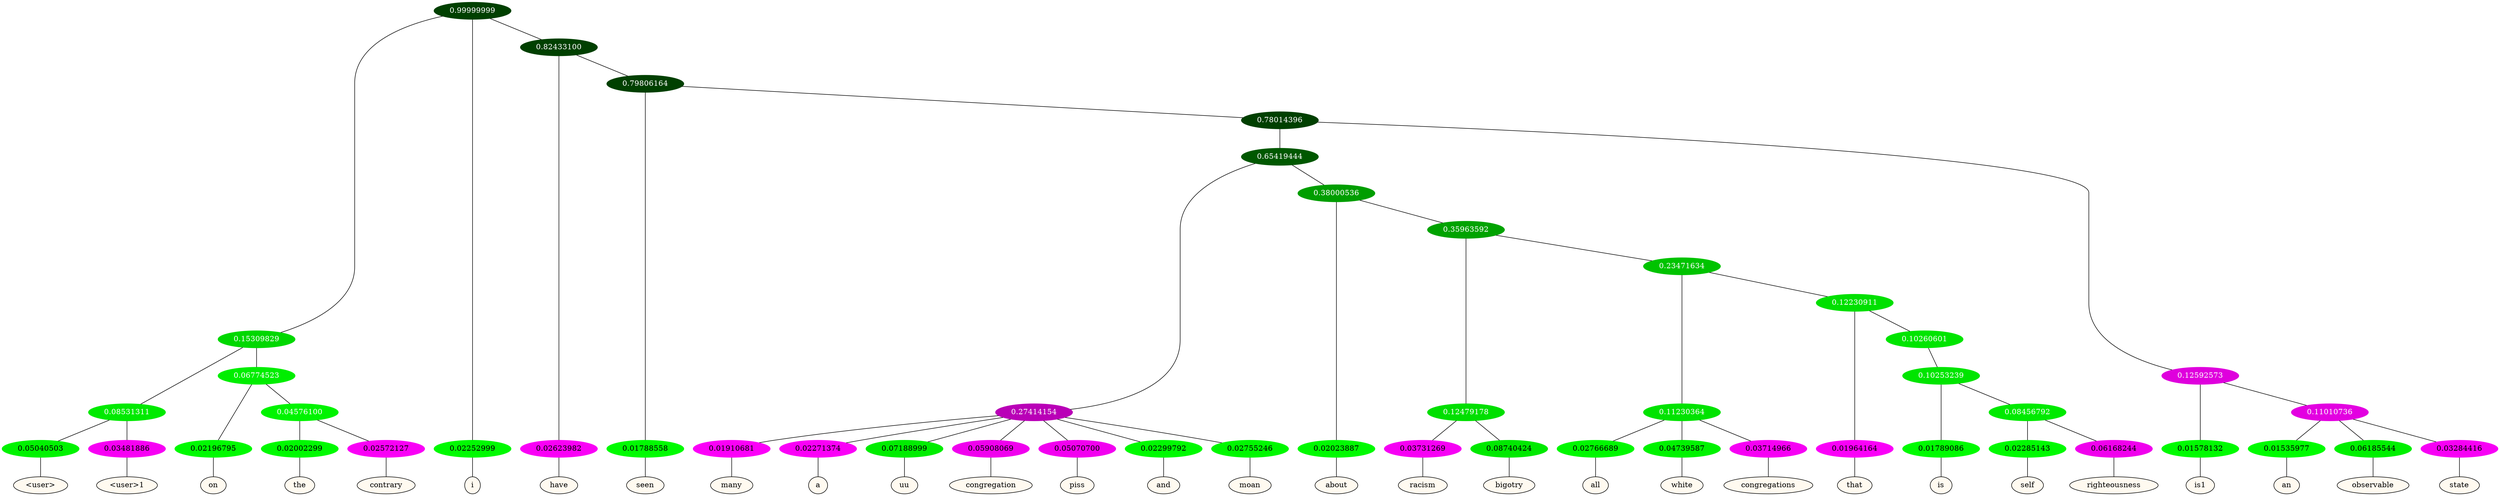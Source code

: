 graph {
	node [format=png height=0.15 nodesep=0.001 ordering=out overlap=prism overlap_scaling=0.01 ranksep=0.001 ratio=0.2 style=filled width=0.15]
	{
		rank=same
		a_w_8 [label="\<user\>" color=black fillcolor=floralwhite style="filled,solid"]
		a_w_9 [label="\<user\>1" color=black fillcolor=floralwhite style="filled,solid"]
		a_w_10 [label=on color=black fillcolor=floralwhite style="filled,solid"]
		a_w_14 [label=the color=black fillcolor=floralwhite style="filled,solid"]
		a_w_15 [label=contrary color=black fillcolor=floralwhite style="filled,solid"]
		a_w_2 [label=i color=black fillcolor=floralwhite style="filled,solid"]
		a_w_6 [label=have color=black fillcolor=floralwhite style="filled,solid"]
		a_w_12 [label=seen color=black fillcolor=floralwhite style="filled,solid"]
		a_w_22 [label=many color=black fillcolor=floralwhite style="filled,solid"]
		a_w_23 [label=a color=black fillcolor=floralwhite style="filled,solid"]
		a_w_24 [label=uu color=black fillcolor=floralwhite style="filled,solid"]
		a_w_25 [label=congregation color=black fillcolor=floralwhite style="filled,solid"]
		a_w_26 [label=piss color=black fillcolor=floralwhite style="filled,solid"]
		a_w_27 [label=and color=black fillcolor=floralwhite style="filled,solid"]
		a_w_28 [label=moan color=black fillcolor=floralwhite style="filled,solid"]
		a_w_29 [label=about color=black fillcolor=floralwhite style="filled,solid"]
		a_w_36 [label=racism color=black fillcolor=floralwhite style="filled,solid"]
		a_w_37 [label=bigotry color=black fillcolor=floralwhite style="filled,solid"]
		a_w_40 [label=all color=black fillcolor=floralwhite style="filled,solid"]
		a_w_41 [label=white color=black fillcolor=floralwhite style="filled,solid"]
		a_w_42 [label=congregations color=black fillcolor=floralwhite style="filled,solid"]
		a_w_43 [label=that color=black fillcolor=floralwhite style="filled,solid"]
		a_w_46 [label=is color=black fillcolor=floralwhite style="filled,solid"]
		a_w_48 [label=self color=black fillcolor=floralwhite style="filled,solid"]
		a_w_49 [label=righteousness color=black fillcolor=floralwhite style="filled,solid"]
		a_w_20 [label=is1 color=black fillcolor=floralwhite style="filled,solid"]
		a_w_31 [label=an color=black fillcolor=floralwhite style="filled,solid"]
		a_w_32 [label=observable color=black fillcolor=floralwhite style="filled,solid"]
		a_w_33 [label=state color=black fillcolor=floralwhite style="filled,solid"]
	}
	a_n_8 -- a_w_8
	a_n_9 -- a_w_9
	a_n_10 -- a_w_10
	a_n_14 -- a_w_14
	a_n_15 -- a_w_15
	a_n_2 -- a_w_2
	a_n_6 -- a_w_6
	a_n_12 -- a_w_12
	a_n_22 -- a_w_22
	a_n_23 -- a_w_23
	a_n_24 -- a_w_24
	a_n_25 -- a_w_25
	a_n_26 -- a_w_26
	a_n_27 -- a_w_27
	a_n_28 -- a_w_28
	a_n_29 -- a_w_29
	a_n_36 -- a_w_36
	a_n_37 -- a_w_37
	a_n_40 -- a_w_40
	a_n_41 -- a_w_41
	a_n_42 -- a_w_42
	a_n_43 -- a_w_43
	a_n_46 -- a_w_46
	a_n_48 -- a_w_48
	a_n_49 -- a_w_49
	a_n_20 -- a_w_20
	a_n_31 -- a_w_31
	a_n_32 -- a_w_32
	a_n_33 -- a_w_33
	{
		rank=same
		a_n_8 [label=0.05040503 color="0.334 1.000 0.950" fontcolor=black]
		a_n_9 [label=0.03481886 color="0.835 1.000 0.965" fontcolor=black]
		a_n_10 [label=0.02196795 color="0.334 1.000 0.978" fontcolor=black]
		a_n_14 [label=0.02002299 color="0.334 1.000 0.980" fontcolor=black]
		a_n_15 [label=0.02572127 color="0.835 1.000 0.974" fontcolor=black]
		a_n_2 [label=0.02252999 color="0.334 1.000 0.977" fontcolor=black]
		a_n_6 [label=0.02623982 color="0.835 1.000 0.974" fontcolor=black]
		a_n_12 [label=0.01788558 color="0.334 1.000 0.982" fontcolor=black]
		a_n_22 [label=0.01910681 color="0.835 1.000 0.981" fontcolor=black]
		a_n_23 [label=0.02271374 color="0.835 1.000 0.977" fontcolor=black]
		a_n_24 [label=0.07188999 color="0.334 1.000 0.928" fontcolor=black]
		a_n_25 [label=0.05908069 color="0.835 1.000 0.941" fontcolor=black]
		a_n_26 [label=0.05070700 color="0.835 1.000 0.949" fontcolor=black]
		a_n_27 [label=0.02299792 color="0.334 1.000 0.977" fontcolor=black]
		a_n_28 [label=0.02755246 color="0.334 1.000 0.972" fontcolor=black]
		a_n_29 [label=0.02023887 color="0.334 1.000 0.980" fontcolor=black]
		a_n_36 [label=0.03731269 color="0.835 1.000 0.963" fontcolor=black]
		a_n_37 [label=0.08740424 color="0.334 1.000 0.913" fontcolor=black]
		a_n_40 [label=0.02766689 color="0.334 1.000 0.972" fontcolor=black]
		a_n_41 [label=0.04739587 color="0.334 1.000 0.953" fontcolor=black]
		a_n_42 [label=0.03714966 color="0.835 1.000 0.963" fontcolor=black]
		a_n_43 [label=0.01964164 color="0.835 1.000 0.980" fontcolor=black]
		a_n_46 [label=0.01789086 color="0.334 1.000 0.982" fontcolor=black]
		a_n_48 [label=0.02285143 color="0.334 1.000 0.977" fontcolor=black]
		a_n_49 [label=0.06168244 color="0.835 1.000 0.938" fontcolor=black]
		a_n_20 [label=0.01578132 color="0.334 1.000 0.984" fontcolor=black]
		a_n_31 [label=0.01535977 color="0.334 1.000 0.985" fontcolor=black]
		a_n_32 [label=0.06185544 color="0.334 1.000 0.938" fontcolor=black]
		a_n_33 [label=0.03284416 color="0.835 1.000 0.967" fontcolor=black]
	}
	a_n_0 [label=0.99999999 color="0.334 1.000 0.250" fontcolor=grey99]
	a_n_1 [label=0.15309829 color="0.334 1.000 0.847" fontcolor=grey99]
	a_n_0 -- a_n_1
	a_n_0 -- a_n_2
	a_n_3 [label=0.82433100 color="0.334 1.000 0.250" fontcolor=grey99]
	a_n_0 -- a_n_3
	a_n_4 [label=0.08531311 color="0.334 1.000 0.915" fontcolor=grey99]
	a_n_1 -- a_n_4
	a_n_5 [label=0.06774523 color="0.334 1.000 0.932" fontcolor=grey99]
	a_n_1 -- a_n_5
	a_n_3 -- a_n_6
	a_n_7 [label=0.79806164 color="0.334 1.000 0.250" fontcolor=grey99]
	a_n_3 -- a_n_7
	a_n_4 -- a_n_8
	a_n_4 -- a_n_9
	a_n_5 -- a_n_10
	a_n_11 [label=0.04576100 color="0.334 1.000 0.954" fontcolor=grey99]
	a_n_5 -- a_n_11
	a_n_7 -- a_n_12
	a_n_13 [label=0.78014396 color="0.334 1.000 0.250" fontcolor=grey99]
	a_n_7 -- a_n_13
	a_n_11 -- a_n_14
	a_n_11 -- a_n_15
	a_n_16 [label=0.65419444 color="0.334 1.000 0.346" fontcolor=grey99]
	a_n_13 -- a_n_16
	a_n_17 [label=0.12592573 color="0.835 1.000 0.874" fontcolor=grey99]
	a_n_13 -- a_n_17
	a_n_18 [label=0.27414154 color="0.835 1.000 0.726" fontcolor=grey99]
	a_n_16 -- a_n_18
	a_n_19 [label=0.38000536 color="0.334 1.000 0.620" fontcolor=grey99]
	a_n_16 -- a_n_19
	a_n_17 -- a_n_20
	a_n_21 [label=0.11010736 color="0.835 1.000 0.890" fontcolor=grey99]
	a_n_17 -- a_n_21
	a_n_18 -- a_n_22
	a_n_18 -- a_n_23
	a_n_18 -- a_n_24
	a_n_18 -- a_n_25
	a_n_18 -- a_n_26
	a_n_18 -- a_n_27
	a_n_18 -- a_n_28
	a_n_19 -- a_n_29
	a_n_30 [label=0.35963592 color="0.334 1.000 0.640" fontcolor=grey99]
	a_n_19 -- a_n_30
	a_n_21 -- a_n_31
	a_n_21 -- a_n_32
	a_n_21 -- a_n_33
	a_n_34 [label=0.12479178 color="0.334 1.000 0.875" fontcolor=grey99]
	a_n_30 -- a_n_34
	a_n_35 [label=0.23471634 color="0.334 1.000 0.765" fontcolor=grey99]
	a_n_30 -- a_n_35
	a_n_34 -- a_n_36
	a_n_34 -- a_n_37
	a_n_38 [label=0.11230364 color="0.334 1.000 0.888" fontcolor=grey99]
	a_n_35 -- a_n_38
	a_n_39 [label=0.12230911 color="0.334 1.000 0.878" fontcolor=grey99]
	a_n_35 -- a_n_39
	a_n_38 -- a_n_40
	a_n_38 -- a_n_41
	a_n_38 -- a_n_42
	a_n_39 -- a_n_43
	a_n_44 [label=0.10260601 color="0.334 1.000 0.897" fontcolor=grey99]
	a_n_39 -- a_n_44
	a_n_45 [label=0.10253239 color="0.334 1.000 0.897" fontcolor=grey99]
	a_n_44 -- a_n_45
	a_n_45 -- a_n_46
	a_n_47 [label=0.08456792 color="0.334 1.000 0.915" fontcolor=grey99]
	a_n_45 -- a_n_47
	a_n_47 -- a_n_48
	a_n_47 -- a_n_49
}
